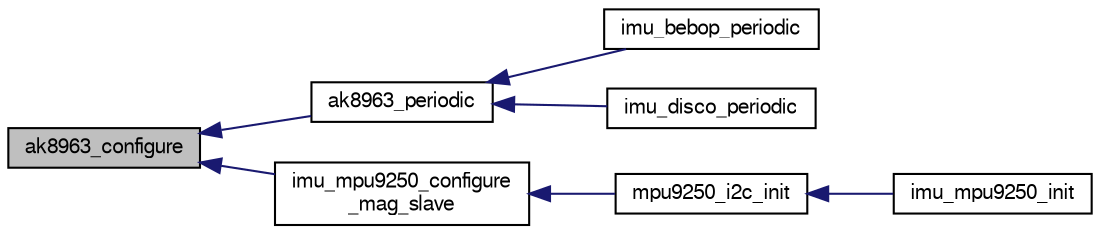 digraph "ak8963_configure"
{
  edge [fontname="FreeSans",fontsize="10",labelfontname="FreeSans",labelfontsize="10"];
  node [fontname="FreeSans",fontsize="10",shape=record];
  rankdir="LR";
  Node1 [label="ak8963_configure",height=0.2,width=0.4,color="black", fillcolor="grey75", style="filled", fontcolor="black"];
  Node1 -> Node2 [dir="back",color="midnightblue",fontsize="10",style="solid",fontname="FreeSans"];
  Node2 [label="ak8963_periodic",height=0.2,width=0.4,color="black", fillcolor="white", style="filled",URL="$ak8963_8h.html#ade0f3265df5fdf2c6bcd81c1f44ab48c",tooltip="convenience function: read or start configuration if not already initialized "];
  Node2 -> Node3 [dir="back",color="midnightblue",fontsize="10",style="solid",fontname="FreeSans"];
  Node3 [label="imu_bebop_periodic",height=0.2,width=0.4,color="black", fillcolor="white", style="filled",URL="$imu__bebop_8h.html#aa2e0dd97234c855b85f5cbf27b27f58e",tooltip="Handle all the periodic tasks of the Navstik IMU components. "];
  Node2 -> Node4 [dir="back",color="midnightblue",fontsize="10",style="solid",fontname="FreeSans"];
  Node4 [label="imu_disco_periodic",height=0.2,width=0.4,color="black", fillcolor="white", style="filled",URL="$imu__disco_8h.html#a3de4a9ec4a88b3f1a17e0dc966e5e73c",tooltip="Handle all the periodic tasks of the Disco IMU components. "];
  Node1 -> Node5 [dir="back",color="midnightblue",fontsize="10",style="solid",fontname="FreeSans"];
  Node5 [label="imu_mpu9250_configure\l_mag_slave",height=0.2,width=0.4,color="black", fillcolor="white", style="filled",URL="$mpu9250__i2c_8c.html#a340bd2b875f16e9d9769e8b3a7922ad6",tooltip="callback function to configure ak8963 mag "];
  Node5 -> Node6 [dir="back",color="midnightblue",fontsize="10",style="solid",fontname="FreeSans"];
  Node6 [label="mpu9250_i2c_init",height=0.2,width=0.4,color="black", fillcolor="white", style="filled",URL="$mpu9250__i2c_8h.html#a967fa8a6c8aa8f969b3e7fb17221658c"];
  Node6 -> Node7 [dir="back",color="midnightblue",fontsize="10",style="solid",fontname="FreeSans"];
  Node7 [label="imu_mpu9250_init",height=0.2,width=0.4,color="black", fillcolor="white", style="filled",URL="$imu__mpu9250__spi_8h.html#a9a9bb6c468d388d1688b2b35e94633d3"];
}
